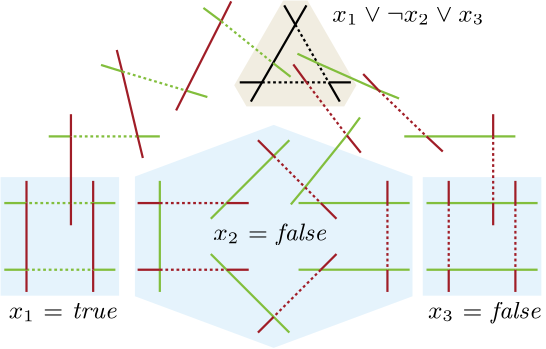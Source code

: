 <?xml version="1.0"?>
<!DOCTYPE ipe SYSTEM "ipe.dtd">
<ipe version="70206" creator="Ipe 7.2.7">
<info created="D:20180109094301" modified="D:20180109130355"/>
<ipestyle name="basic">
<symbol name="arrow/arc(spx)">
<path stroke="sym-stroke" fill="sym-stroke" pen="sym-pen">
0 0 m
-1 0.333 l
-1 -0.333 l
h
</path>
</symbol>
<symbol name="arrow/farc(spx)">
<path stroke="sym-stroke" fill="white" pen="sym-pen">
0 0 m
-1 0.333 l
-1 -0.333 l
h
</path>
</symbol>
<symbol name="arrow/ptarc(spx)">
<path stroke="sym-stroke" fill="sym-stroke" pen="sym-pen">
0 0 m
-1 0.333 l
-0.8 0 l
-1 -0.333 l
h
</path>
</symbol>
<symbol name="arrow/fptarc(spx)">
<path stroke="sym-stroke" fill="white" pen="sym-pen">
0 0 m
-1 0.333 l
-0.8 0 l
-1 -0.333 l
h
</path>
</symbol>
<symbol name="mark/circle(sx)" transformations="translations">
<path fill="sym-stroke">
0.6 0 0 0.6 0 0 e
0.4 0 0 0.4 0 0 e
</path>
</symbol>
<symbol name="mark/disk(sx)" transformations="translations">
<path fill="sym-stroke">
0.6 0 0 0.6 0 0 e
</path>
</symbol>
<symbol name="mark/fdisk(sfx)" transformations="translations">
<group>
<path fill="sym-fill">
0.5 0 0 0.5 0 0 e
</path>
<path fill="sym-stroke" fillrule="eofill">
0.6 0 0 0.6 0 0 e
0.4 0 0 0.4 0 0 e
</path>
</group>
</symbol>
<symbol name="mark/box(sx)" transformations="translations">
<path fill="sym-stroke" fillrule="eofill">
-0.6 -0.6 m
0.6 -0.6 l
0.6 0.6 l
-0.6 0.6 l
h
-0.4 -0.4 m
0.4 -0.4 l
0.4 0.4 l
-0.4 0.4 l
h
</path>
</symbol>
<symbol name="mark/square(sx)" transformations="translations">
<path fill="sym-stroke">
-0.6 -0.6 m
0.6 -0.6 l
0.6 0.6 l
-0.6 0.6 l
h
</path>
</symbol>
<symbol name="mark/fsquare(sfx)" transformations="translations">
<group>
<path fill="sym-fill">
-0.5 -0.5 m
0.5 -0.5 l
0.5 0.5 l
-0.5 0.5 l
h
</path>
<path fill="sym-stroke" fillrule="eofill">
-0.6 -0.6 m
0.6 -0.6 l
0.6 0.6 l
-0.6 0.6 l
h
-0.4 -0.4 m
0.4 -0.4 l
0.4 0.4 l
-0.4 0.4 l
h
</path>
</group>
</symbol>
<symbol name="mark/cross(sx)" transformations="translations">
<group>
<path fill="sym-stroke">
-0.43 -0.57 m
0.57 0.43 l
0.43 0.57 l
-0.57 -0.43 l
h
</path>
<path fill="sym-stroke">
-0.43 0.57 m
0.57 -0.43 l
0.43 -0.57 l
-0.57 0.43 l
h
</path>
</group>
</symbol>
<symbol name="arrow/fnormal(spx)">
<path stroke="sym-stroke" fill="white" pen="sym-pen">
0 0 m
-1 0.333 l
-1 -0.333 l
h
</path>
</symbol>
<symbol name="arrow/pointed(spx)">
<path stroke="sym-stroke" fill="sym-stroke" pen="sym-pen">
0 0 m
-1 0.333 l
-0.8 0 l
-1 -0.333 l
h
</path>
</symbol>
<symbol name="arrow/fpointed(spx)">
<path stroke="sym-stroke" fill="white" pen="sym-pen">
0 0 m
-1 0.333 l
-0.8 0 l
-1 -0.333 l
h
</path>
</symbol>
<symbol name="arrow/linear(spx)">
<path stroke="sym-stroke" pen="sym-pen">
-1 0.333 m
0 0 l
-1 -0.333 l
</path>
</symbol>
<symbol name="arrow/fdouble(spx)">
<path stroke="sym-stroke" fill="white" pen="sym-pen">
0 0 m
-1 0.333 l
-1 -0.333 l
h
-1 0 m
-2 0.333 l
-2 -0.333 l
h
</path>
</symbol>
<symbol name="arrow/double(spx)">
<path stroke="sym-stroke" fill="sym-stroke" pen="sym-pen">
0 0 m
-1 0.333 l
-1 -0.333 l
h
-1 0 m
-2 0.333 l
-2 -0.333 l
h
</path>
</symbol>
<pen name="heavier" value="0.8"/>
<pen name="fat" value="1.2"/>
<pen name="ultrafat" value="2"/>
<symbolsize name="large" value="5"/>
<symbolsize name="small" value="2"/>
<symbolsize name="tiny" value="1.1"/>
<arrowsize name="large" value="10"/>
<arrowsize name="small" value="5"/>
<arrowsize name="tiny" value="3"/>
<color name="red" value="1 0 0"/>
<color name="green" value="0 1 0"/>
<color name="blue" value="0 0 1"/>
<color name="yellow" value="1 1 0"/>
<color name="orange" value="1 0.647 0"/>
<color name="gold" value="1 0.843 0"/>
<color name="purple" value="0.627 0.125 0.941"/>
<color name="gray" value="0.745"/>
<color name="brown" value="0.647 0.165 0.165"/>
<color name="navy" value="0 0 0.502"/>
<color name="pink" value="1 0.753 0.796"/>
<color name="seagreen" value="0.18 0.545 0.341"/>
<color name="turquoise" value="0.251 0.878 0.816"/>
<color name="violet" value="0.933 0.51 0.933"/>
<color name="darkblue" value="0 0 0.545"/>
<color name="darkcyan" value="0 0.545 0.545"/>
<color name="darkgray" value="0.663"/>
<color name="darkgreen" value="0 0.392 0"/>
<color name="darkmagenta" value="0.545 0 0.545"/>
<color name="darkorange" value="1 0.549 0"/>
<color name="darkred" value="0.545 0 0"/>
<color name="lightblue" value="0.678 0.847 0.902"/>
<color name="lightcyan" value="0.878 1 1"/>
<color name="lightgray" value="0.827"/>
<color name="lightgreen" value="0.565 0.933 0.565"/>
<color name="lightyellow" value="1 1 0.878"/>
<dashstyle name="dashed" value="[4] 0"/>
<dashstyle name="dotted" value="[1 3] 0"/>
<dashstyle name="dash dotted" value="[4 2 1 2] 0"/>
<dashstyle name="dash dot dotted" value="[4 2 1 2 1 2] 0"/>
<textsize name="large" value="\large"/>
<textsize name="Large" value="\Large"/>
<textsize name="LARGE" value="\LARGE"/>
<textsize name="huge" value="\huge"/>
<textsize name="Huge" value="\Huge"/>
<textsize name="small" value="\small"/>
<textsize name="footnote" value="\footnotesize"/>
<textsize name="tiny" value="\tiny"/>
<textstyle name="center" begin="\begin{center}" end="\end{center}"/>
<textstyle name="itemize" begin="\begin{itemize}" end="\end{itemize}"/>
<textstyle name="item" begin="\begin{itemize}\item{}" end="\end{itemize}"/>
<gridsize name="4 pts" value="4"/>
<gridsize name="8 pts (~3 mm)" value="8"/>
<gridsize name="16 pts (~6 mm)" value="16"/>
<gridsize name="32 pts (~12 mm)" value="32"/>
<gridsize name="10 pts (~3.5 mm)" value="10"/>
<gridsize name="20 pts (~7 mm)" value="20"/>
<gridsize name="14 pts (~5 mm)" value="14"/>
<gridsize name="28 pts (~10 mm)" value="28"/>
<gridsize name="56 pts (~20 mm)" value="56"/>
<anglesize name="90 deg" value="90"/>
<anglesize name="60 deg" value="60"/>
<anglesize name="45 deg" value="45"/>
<anglesize name="30 deg" value="30"/>
<anglesize name="22.5 deg" value="22.5"/>
<opacity name="10%" value="0.1"/>
<opacity name="30%" value="0.3"/>
<opacity name="50%" value="0.5"/>
<opacity name="75%" value="0.75"/>
<tiling name="falling" angle="-60" step="4" width="1"/>
<tiling name="rising" angle="30" step="4" width="1"/>
</ipestyle>
<ipestyle name="kitcolors">
<color name="KITblue15" value="0.891 0.908 0.95"/>
<color name="KITred15" value="0.944 0.867 0.873"/>
<color name="KITpalegreen15" value="0.926 0.961 0.885"/>
<color name="KITyellow15" value="0.997 0.985 0.861"/>
<color name="KITgreen15" value="0.85 0.938 0.926"/>
<color name="KITlilac50" value="0.813 0.5 0.735"/>
<color name="KITblue" value="0.274 0.392 0.666"/>
<color name="KITblack15" value="0.85"/>
<color name="KITgreen" value="0 0.588 0.509"/>
<color name="KITgreen70" value="0.3 0.711 0.656"/>
<color name="KITgreen50" value="0.5 0.794 0.754"/>
<color name="KITgreen30" value="0.7 0.876 0.852"/>
<color name="KITblue70" value="0.492 0.574 0.766"/>
<color name="KITblue50" value="0.637 0.696 0.833"/>
<color name="KITblue30" value="0.782 0.817 0.9"/>
<color name="KITblack" value="0"/>
<color name="KITblack70" value="0.3"/>
<color name="KITblack50" value="0.5"/>
<color name="KITblack30" value="0.7"/>
<color name="KITpalegreen" value="0.509 0.745 0.235"/>
<color name="KITpalegreen70" value="0.656 0.821 0.464"/>
<color name="KITpalegreen50" value="0.754 0.872 0.617"/>
<color name="KITpalegreen30" value="0.852 0.923 0.77"/>
<color name="KITyellow" value="0.98 0.901 0.078"/>
<color name="KITyellow70" value="0.986 0.931 0.354"/>
<color name="KITyellow50" value="0.99 0.95 0.539"/>
<color name="KITyellow30" value="0.994 0.97 0.723"/>
<color name="KITorange" value="0.862 0.627 0.117"/>
<color name="KITorange70" value="0.903 0.739 0.382"/>
<color name="KITorange50" value="0.931 0.813 0.558"/>
<color name="KITorange30" value="0.958 0.888 0.735"/>
<color name="KITorange15" value="0.979 0.944 0.867"/>
<color name="KITbrown" value="0.627 0.509 0.196"/>
<color name="KITbrown70" value="0.739 0.656 0.437"/>
<color name="KITbrown50" value="0.813 0.754 0.598"/>
<color name="KITbrown30" value="0.888 0.852 0.758"/>
<color name="KITbrown15" value="0.944 0.926 0.879"/>
<color name="KITred" value="0.627 0.117 0.156"/>
<color name="KITred70" value="0.739 0.382 0.409"/>
<color name="KITred50" value="0.813 0.558 0.578"/>
<color name="KITred30" value="0.888 0.735 0.747"/>
<color name="KITlilac" value="0.627 0 0.47"/>
<color name="KITlilac70" value="0.739 0.3 0.629"/>
<color name="KITlilac30" value="0.888 0.7 0.841"/>
<color name="KITlilac15" value="0.944 0.85 0.92"/>
<color name="KITcyanblue" value="0.313 0.666 0.901"/>
<color name="KITcyanblue70" value="0.519 0.766 0.931"/>
<color name="KITcyanblue50" value="0.656 0.833 0.95"/>
<color name="KITcyanblue30" value="0.794 0.9 0.97"/>
<color name="KITcyanblue15" value="0.897 0.95 0.985"/>
<color name="KITseablue" value="0.196 0.313 0.549"/>
<color name="KITseablue70" value="0.437 0.519 0.684"/>
<color name="KITseablue50" value="0.598 0.656 0.774"/>
<color name="KITseablue30" value="0.758 0.794 0.864"/>
<color name="KITseablue15" value="0.879 0.897 0.932"/>
<color name="KITwhite" value="1"/>
</ipestyle>
<ipestyle name="dashstyles">
<dashstyle name="dashed-narrow" value="[2] 0"/>
<dashstyle name="dotted-narrow" value="[1 1] 0"/>
<dashstyle name="dashed-narrower" value="[1] 0"/>
<dashstyle name="dotted-narrower" value="[0.5 0.5] 0"/>
</ipestyle>
<page>
<layer name="alpha"/>
<layer name="true1"/>
<layer name="false1"/>
<layer name="true2"/>
<layer name="false2"/>
<layer name="false3"/>
<layer name="true3"/>
<layer name="tri1"/>
<layer name="tri2"/>
<layer name="tri3"/>
<layer name="paths"/>
<layer name="highlights"/>
<view layers="alpha true1 false2 false3 tri1 paths highlights" active="highlights"/>
<view layers="alpha true1 false1 true2 false2 false3 true3 tri1 tri2 tri3 paths highlights" active="highlights"/>
<path layer="highlights" matrix="0.55 0 0 0.55 88.1664 280.063" fill="KITbrown15">
254.928 805.855 m
270.928 805.855 l
302.928 750.429 l
294.928 736.573 l
230.928 736.573 l
222.928 750.429 l
h
</path>
<path matrix="0.48985 0 0 0.48985 114.294 336.634" fill="KITcyanblue15">
328 660 m
328 572 l
225.94 534.059 l
124 572 l
124 660 l
225.934 697.949 l
h
</path>
<path matrix="0.485 0 0 0.485 265.08 339.622" fill="KITcyanblue15">
28 660 m
28 572 l
116 572 l
116 660 l
h
</path>
<path matrix="0.485 0 0 0.485 113.08 339.622" fill="KITcyanblue15">
28 660 m
28 572 l
116 572 l
116 660 l
h
</path>
<path layer="false2" matrix="0.5 0 0 0.5 152 330.382" stroke="KITpalegreen" pen="heavier">
145.934 673.949 m
111.984 640 l
</path>
<path matrix="0.5 0 0 0.5 152 330.382" stroke="KITpalegreen" pen="heavier">
227.874 640.008 m
179.875 640.008 l
</path>
<path matrix="0.5 0 0 0.5 152 330.382" stroke="KITpalegreen" pen="heavier">
179.89 592.008 m
227.874 592.008 l
</path>
<path matrix="0.5 0 0 0.5 152 330.382" stroke="KITpalegreen" pen="heavier">
145.94 558.059 m
112 592 l
</path>
<path matrix="0.5 0 0 0.5 152 330.382" stroke="KITpalegreen" pen="heavier">
64 640 m
64 592 l
</path>
<path layer="alpha" matrix="0.5 0 0 0.5 152 330.382" stroke="KITpalegreen" pen="heavier">
64 656 m
64 640 l
</path>
<path matrix="0.5 0 0 0.5 152 330.382" stroke="KITpalegreen" pen="heavier">
64 576 m
64 592 l
</path>
<path matrix="0.5 0 0 0.5 152 330.382" stroke="KITpalegreen" pen="heavier">
100.686 603.314 m
112 592 l
</path>
<path matrix="0.5 0 0 0.5 152 330.382" stroke="KITpalegreen" pen="heavier">
145.94 558.059 m
157.254 546.745 l
</path>
<path matrix="0.5 0 0 0.5 152 330.382" stroke="KITpalegreen" pen="heavier">
163.874 592.008 m
179.89 592.008 l
</path>
<path matrix="0.5 0 0 0.5 152 330.382" stroke="KITpalegreen" pen="heavier">
227.874 592.008 m
243.874 592.008 l
</path>
<path matrix="0.5 0 0 0.5 152 330.382" stroke="KITpalegreen" pen="heavier">
243.874 640.008 m
227.874 640.008 l
</path>
<path matrix="0.5 0 0 0.5 152 330.382" stroke="KITpalegreen" pen="heavier">
179.875 640.008 m
163.874 640.008 l
</path>
<path matrix="0.5 0 0 0.5 152 330.382" stroke="KITpalegreen" pen="heavier">
157.247 685.263 m
145.934 673.949 l
</path>
<path matrix="0.5 0 0 0.5 152 330.382" stroke="KITpalegreen" pen="heavier">
111.984 640 m
100.679 628.694 l
</path>
<path matrix="0.5 0 0 0.5 152 330.382" stroke="KITred" pen="heavier">
179.89 592.008 m
191.196 603.314 l
</path>
<path layer="true2" matrix="0.5 0 0 0.5 152 330.382" stroke="KITpalegreen" dash="dashed" pen="heavier">
64 640 m
64 592 l
</path>
<path matrix="0.5 0 0 0.5 152 330.382" stroke="KITpalegreen" dash="dashed" pen="heavier">
111.984 640 m
145.934 673.949 l
</path>
<path matrix="0.5 0 0 0.5 152 330.382" stroke="KITpalegreen" dash="dashed" pen="heavier">
179.875 640.008 m
227.874 640.008 l
</path>
<path matrix="0.5 0 0 0.5 152 330.382" stroke="KITpalegreen" dash="dashed" pen="heavier">
227.874 592.008 m
179.89 592.008 l
</path>
<path matrix="0.5 0 0 0.5 152 330.382" stroke="KITpalegreen" dash="dashed" pen="heavier">
145.94 558.059 m
112 592 l
</path>
<path layer="alpha" matrix="0.5 0 0 0.5 152 330.382" stroke="KITred" pen="heavier">
64 640 m
48 640 l
</path>
<path matrix="0.5 0 0 0.5 152 330.382" stroke="KITred" pen="heavier">
48 592 m
64 592 l
</path>
<path matrix="0.5 0 0 0.5 152 330.382" stroke="KITred" pen="heavier">
112 592 m
128 592 l
</path>
<path matrix="0.5 0 0 0.5 152 330.382" stroke="KITred" pen="heavier">
134.627 546.745 m
145.94 558.059 l
</path>
<path matrix="0.5 0 0 0.5 152 330.382" stroke="KITred" pen="heavier">
227.874 576.008 m
227.874 592.008 l
</path>
<path matrix="0.5 0 0 0.5 152 330.382" stroke="KITred" pen="heavier">
227.874 640.008 m
227.874 656.008 l
</path>
<path matrix="0.5 0 0 0.5 152 330.382" stroke="KITred" pen="heavier">
111.984 640 m
128 640 l
</path>
<path layer="true2" matrix="0.5 0 0 0.5 152 330.382" stroke="KITred" pen="heavier">
145.934 673.949 m
179.875 640.008 l
</path>
<path matrix="0.5 0 0 0.5 152 330.382" stroke="KITred" pen="heavier">
179.89 592.008 m
145.94 558.059 l
</path>
<path matrix="0.5 0 0 0.5 152 330.382" stroke="KITred" pen="heavier">
64 640 m
111.984 640 l
</path>
<path matrix="0.5 0 0 0.5 152 330.382" stroke="KITred" pen="heavier">
227.874 640.008 m
227.874 592.008 l
</path>
<path matrix="0.5 0 0 0.5 152 330.382" stroke="KITred" pen="heavier">
112 592 m
64 592 l
</path>
<path layer="false2" matrix="0.5 0 0 0.5 152 330.382" stroke="KITred" dash="dotted-narrow" pen="heavier">
64 640 m
111.984 640 l
</path>
<path matrix="0.5 0 0 0.5 152 330.382" stroke="KITred" dash="dotted-narrow" pen="heavier">
64 592 m
112 592 l
</path>
<path matrix="0.5 0 0 0.5 152 330.382" stroke="KITred" dash="dotted-narrow" pen="heavier">
227.874 640.008 m
227.874 592.008 l
</path>
<path matrix="0.5 0 0 0.5 152 330.382" stroke="KITred" dash="dotted-narrow" pen="heavier">
179.89 592.008 m
145.94 558.059 l
</path>
<path layer="alpha" matrix="0 0.5 -0.5 0 456 602.382" stroke="KITred" pen="heavier">
32 640 m
48 640 l
</path>
<path matrix="0 0.5 -0.5 0 456 602.382" stroke="KITred" pen="heavier">
32 592 m
48 592 l
</path>
<path matrix="0 0.5 -0.5 0 456 602.382" stroke="KITred" pen="heavier">
96 592 m
112 592 l
</path>
<path matrix="0 0.5 -0.5 0 456 602.382" stroke="KITred" pen="heavier">
96 640 m
112 640 l
</path>
<path matrix="0 0.5 -0.5 0 456 602.382" stroke="KITpalegreen" pen="heavier">
48 656 m
48 640 l
</path>
<path matrix="0 0.5 -0.5 0 456 602.382" stroke="KITpalegreen" pen="heavier">
96 656 m
96 640 l
</path>
<path matrix="0 0.5 -0.5 0 456 602.382" stroke="KITpalegreen" pen="heavier">
96 592 m
96 576 l
</path>
<path matrix="0 0.5 -0.5 0 456 602.382" stroke="KITpalegreen" pen="heavier">
48 592 m
48 576 l
</path>
<path matrix="0.5 0 0 0.5 264 330.382" stroke="KITpalegreen" pen="heavier">
32 640 m
48 640 l
</path>
<path matrix="0.5 0 0 0.5 264 330.382" stroke="KITpalegreen" pen="heavier">
32 592 m
48 592 l
</path>
<path matrix="0.5 0 0 0.5 264 330.382" stroke="KITpalegreen" pen="heavier">
96 592 m
112 592 l
</path>
<path matrix="0.5 0 0 0.5 264 330.382" stroke="KITpalegreen" pen="heavier">
96 640 m
112 640 l
</path>
<path layer="true1" matrix="0 0.5 -0.5 0 456 602.382" stroke="KITpalegreen" dash="dotted-narrow" pen="heavier">
48 640 m
48 592 l
</path>
<path matrix="0 0.5 -0.5 0 456 602.382" stroke="KITpalegreen" dash="dotted-narrow" pen="heavier">
96 592 m
96 640 l
</path>
<path layer="true2" matrix="0.5 0 0 0.5 48 330.382" stroke="KITpalegreen" dash="dashed" pen="heavier" cap="1">
480 624 m
480 624 l
</path>
<path layer="true1" matrix="0 0.5 -0.5 0 456 602.382" stroke="KITred" pen="heavier">
48 640 m
96 640 l
</path>
<path matrix="0 0.5 -0.5 0 456 602.382" stroke="KITred" pen="heavier">
48 592 m
96 592 l
</path>
<path layer="false3" matrix="0.5 0 0 0.5 48 330.382" stroke="KITpalegreen" pen="heavier">
480 640 m
528 640 l
</path>
<path matrix="0.5 0 0 0.5 48 330.382" stroke="KITpalegreen" pen="heavier">
528 592 m
480 592 l
</path>
<path layer="false1" matrix="0 0.5 -0.5 0 456 602.382" stroke="KITred" dash="dashed" pen="heavier">
48 640 m
96 640 l
</path>
<path matrix="0 0.5 -0.5 0 456 602.382" stroke="KITred" dash="dashed" pen="heavier">
96 592 m
48 592 l
</path>
<path layer="true3" matrix="0.5 0 0 0.5 48 330.382" stroke="KITpalegreen" dash="dashed-narrower" pen="heavier">
480 592 m
528 592 l
</path>
<path matrix="0.5 0 0 0.5 48 330.382" stroke="KITpalegreen" dash="dashed-narrower" pen="heavier">
528 640 m
480 640 l
</path>
<path layer="false1" matrix="0 0.5 -0.5 0 456 602.382" stroke="KITpalegreen" pen="heavier">
96 640 m
96 592 l
</path>
<path matrix="0 0.5 -0.5 0 456 602.382" stroke="KITpalegreen" pen="heavier">
48 640 m
48 592 l
</path>
<path layer="true3" matrix="0.5 0 0 0.5 48 330.382" stroke="KITred" pen="heavier">
480 640 m
480 592 l
</path>
<path matrix="0.5 0 0 0.5 48 330.382" stroke="KITred" pen="heavier">
528 640 m
528 592 l
</path>
<path layer="alpha" matrix="0.5 0 0 0.5 84.7767 501.838" stroke="black" pen="heavier">
272 384 m
264 370.144 l
</path>
<path matrix="0.5 0 0 0.5 84.7767 501.838" stroke="black" pen="heavier">
256 384 m
272 384 l
</path>
<path matrix="0.5 0 0 0.5 84.7767 501.838" stroke="black" pen="heavier">
320 384 m
336 384 l
</path>
<path matrix="0.5 0 0 0.5 84.7767 501.838" stroke="black" pen="heavier">
320 384 m
328 370.144 l
</path>
<path matrix="0.5 0 0 0.5 84.7767 501.838" stroke="black" pen="heavier">
296 425.569 m
304 439.426 l
</path>
<path matrix="0.5 0 0 0.5 84.7767 501.838" stroke="black" pen="heavier">
296 425.569 m
288 439.426 l
</path>
<path layer="tri1" matrix="0.5 0 0 0.5 84.7767 501.838" stroke="black" pen="heavier">
272 384 m
296 425.569 l
</path>
<path matrix="0.5 0 0 0.5 84.7767 501.838" stroke="black" dash="dotted-narrow" pen="heavier">
296 425.569 m
320 384 l
</path>
<path matrix="0.5 0 0 0.5 84.7767 501.838" stroke="black" dash="dotted-narrow" pen="heavier">
272 384 m
320 384 l
</path>
<path layer="tri2" matrix="0.5 0 0 0.5 84.7767 501.838" stroke="black" pen="heavier">
272 384 m
320 384 l
</path>
<path matrix="0.5 0 0 0.5 84.7767 501.838" stroke="black" dash="dashed" pen="heavier">
320 384 m
296 425.569 l
</path>
<path matrix="0.5 0 0 0.5 84.7767 501.838" stroke="black" dash="dashed" pen="heavier">
296 425.569 m
272 384 l
</path>
<path layer="tri3" matrix="0.5 0 0 0.5 84.7767 501.838" stroke="black" pen="heavier">
296 425.569 m
320 384 l
</path>
<path matrix="0.5 0 0 0.5 84.7767 501.838" stroke="black" dash="dashed" pen="heavier">
272 384 m
320 384 l
</path>
<path matrix="0.5 0 0 0.5 84.7767 501.838" stroke="black" dash="dashed" pen="heavier">
296 425.569 m
272 384 l
</path>
<path layer="alpha" matrix="0.5 0 0 0.5 112 330.382" stroke="KITpalegreen" pen="heavier">
144 688 m
128 688 l
</path>
<path matrix="0.5 0 0 0.5 112 330.382" stroke="KITpalegreen" pen="heavier">
64 688 m
80 688 l
</path>
<path layer="paths" matrix="0.5 0 0 0.5 112 330.382" stroke="KITpalegreen" dash="dotted-narrow" pen="heavier">
128 688 m
80 688 l
</path>
<path layer="alpha" matrix="0.5 0 0 0.5 112 330.382" stroke="KITred" pen="heavier">
80 704 m
80 688 l
</path>
<path matrix="0.5 0 0 0.5 112 330.382" stroke="KITred" pen="heavier">
80 624 m
80 640 l
</path>
<path matrix="0.5 0 0 0.5 112 330.382" stroke="KITpalegreen" pen="heavier">
320 688 m
336 688 l
</path>
<path matrix="0.5 0 0 0.5 112 330.382" stroke="KITpalegreen" pen="heavier">
384 688 m
400 688 l
</path>
<path layer="paths" matrix="0.5 0 0 0.5 112 330.382" stroke="KITred" pen="heavier">
80 640 m
80 688 l
</path>
<path matrix="0.5 0 0 0.5 112 330.382" stroke="KITpalegreen" pen="heavier">
336 688 m
384 688 l
</path>
<text layer="highlights" matrix="0.5 0 0 0.5 99.5899 300.789" transformations="translations" pos="60 616" stroke="black" type="label" width="39.476" height="5.521" depth="0.99" valign="baseline" size="small">$x_1$ = \emph{true}</text>
<text matrix="0.5 0 0 0.5 173.266 328.911" transformations="translations" pos="60 616" stroke="black" type="label" width="41.241" height="6.23" depth="1.74" valign="baseline" size="small">$x_2$ = \emph{false}</text>
<text matrix="0.5 0 0 0.5 250.505 300.789" transformations="translations" pos="60 616" stroke="black" type="label" width="41.241" height="6.23" depth="1.74" valign="baseline" size="small">$x_3$ = \emph{false}</text>
<text matrix="0.5 0 0 0.5 135.266 353.918" transformations="translations" pos="221.556 723.417" stroke="black" type="label" width="54.746" height="4.988" depth="0.99" valign="baseline" size="small" style="math">x_1 \lor \neg x_2 \lor x_3</text>
<path layer="paths" matrix="0.5 0 0 0.5 112 330.382" stroke="KITpalegreen" pen="heavier">
257.555 740.769 m
301.399 721.269 l
</path>
<path layer="alpha" matrix="0.5 0 0 0.5 112 330.382" stroke="KITpalegreen" pen="heavier">
257.554 740.769 m
243.048 747.518 l
</path>
<path matrix="0.5 0 0 0.5 112 330.382" stroke="KITpalegreen" pen="heavier">
301.399 721.269 m
316.239 715.286 l
</path>
<path matrix="0.5 0 0 0.5 112 330.382" stroke="KITred" pen="heavier">
128 688 m
131.777 672.452 l
</path>
<path matrix="0.5 0 0 0.5 112 330.382" stroke="KITred" pen="heavier">
116.911 734.702 m
113 750.216 l
</path>
<path matrix="0.5 0 0 0.5 112 330.382" stroke="KITpalegreen" pen="heavier">
116.911 734.702 m
101.637 739.425 l
</path>
<path matrix="0.5 0 0 0.5 112 330.382" stroke="KITpalegreen" pen="heavier">
162.897 720.958 m
178.216 716.325 l
</path>
<path matrix="0.5 0 0 0.5 112 330.382" stroke="KITred" pen="heavier">
162.897 720.958 m
155.721 706.685 l
</path>
<path matrix="0.5 0 0 0.5 112 330.382" stroke="KITred" pen="heavier">
188.203 770.918 m
195.386 785.215 l
</path>
<path matrix="0.5 0 0 0.5 112 330.382" stroke="KITpalegreen" pen="heavier">
188.203 770.918 m
175.377 780.484 l
</path>
<path matrix="0.5 0 0 0.5 112 330.382" stroke="KITpalegreen" pen="heavier">
225.553 740.769 m
238.157 730.913 l
</path>
<path layer="paths" matrix="0.5 0 0 0.5 112 330.382" stroke="KITred" pen="heavier">
128 688 m
116.911 734.702 l
</path>
<path matrix="0.5 0 0 0.5 112 330.382" stroke="KITred" pen="heavier">
162.897 720.958 m
188.203 770.918 l
</path>
<path matrix="0.5 0 0 0.5 112 330.382" stroke="KITpalegreen" dash="dotted-narrow" pen="heavier">
116.911 734.702 m
162.897 720.958 l
</path>
<path matrix="0.5 0 0 0.5 112 330.382" stroke="KITpalegreen" dash="dotted-narrow" pen="heavier">
188.203 770.918 m
225.553 740.769 l
</path>
<path layer="alpha" matrix="0.5 0 0 0.5 112 330.382" stroke="KITpalegreen" pen="heavier">
248.561 651.322 m
238.34 639.013 l
</path>
<path matrix="0.5 0 0 0.5 112 330.382" stroke="KITpalegreen" pen="heavier">
278.63 688.736 m
288.118 701.62 l
</path>
<path layer="paths" matrix="0.5 0 0 0.5 112 330.382" stroke="KITpalegreen" pen="heavier">
248.561 651.322 m
278.63 688.736 l
</path>
<path layer="alpha" matrix="0.5 0 0 0.5 152 330.382" stroke="KITred" pen="heavier">
191.188 628.694 m
179.875 640.008 l
</path>
<path matrix="0.5 0 0 0.5 152 330.382" stroke="KITred" pen="heavier">
145.934 673.949 m
134.62 685.263 l
</path>
<path layer="false2" matrix="0.5 0 0 0.5 152 330.382" stroke="KITred" dash="dotted-narrow" pen="heavier">
145.934 673.949 m
179.875 640.008 l
</path>
<path layer="alpha" matrix="0.5 0 0 0.5 112 330.382" stroke="KITred" pen="heavier">
278.63 688.736 m
288.683 676.289 l
</path>
<path matrix="0.5 0 0 0.5 112 330.382" stroke="KITred" pen="heavier">
249.554 726.913 m
240.106 739.826 l
</path>
<path layer="paths" matrix="0.5 0 0 0.5 112 330.382" stroke="KITred" dash="dotted-narrow" pen="heavier">
249.554 726.913 m
278.63 688.736 l
</path>
<path layer="alpha" matrix="0.5 0 0 0.5 264 330.382" stroke="KITred" pen="heavier">
48 656 m
48 640 l
</path>
<path matrix="0.5 0 0 0.5 264 330.382" stroke="KITred" pen="heavier">
96 656 m
96 640 l
</path>
<path matrix="0.5 0 0 0.5 264 330.382" stroke="KITred" pen="heavier">
96 592 m
96 576 l
</path>
<path matrix="0.5 0 0 0.5 264 330.382" stroke="KITred" pen="heavier">
48 592 m
48 576 l
</path>
<path layer="false3" matrix="0.5 0 0 0.5 48 330.382" stroke="KITred" dash="dotted-narrow" pen="heavier">
480 640 m
480 592 l
</path>
<path matrix="0.5 0 0 0.5 48 330.382" stroke="KITred" dash="dotted-narrow" pen="heavier">
528 640 m
528 592 l
</path>
<path layer="alpha" matrix="0.5 0 0 0.5 112 330.382" stroke="KITred" pen="heavier">
384 704 m
384 688 l
</path>
<path matrix="0.5 0 0 0.5 112 330.382" stroke="KITred" pen="heavier">
384 640 m
384 624 l
</path>
<path layer="paths" matrix="0.5 0 0 0.5 112 330.382" stroke="KITred" dash="dotted-narrow" pen="heavier">
384 688 m
384 640 l
</path>
<path matrix="0.5 0 0 0.5 112 330.382" stroke="KITred" dash="dotted-narrow" pen="heavier">
301.399 721.269 m
336 688 l
</path>
<path layer="alpha" matrix="0.5 0 0 0.5 112 330.382" stroke="KITred" pen="heavier">
336 688 m
347.713 677.1 l
</path>
<path matrix="0.5 0 0 0.5 112 330.382" stroke="KITred" pen="heavier">
301.399 721.269 m
290.412 732.899 l
</path>
</page>
</ipe>
